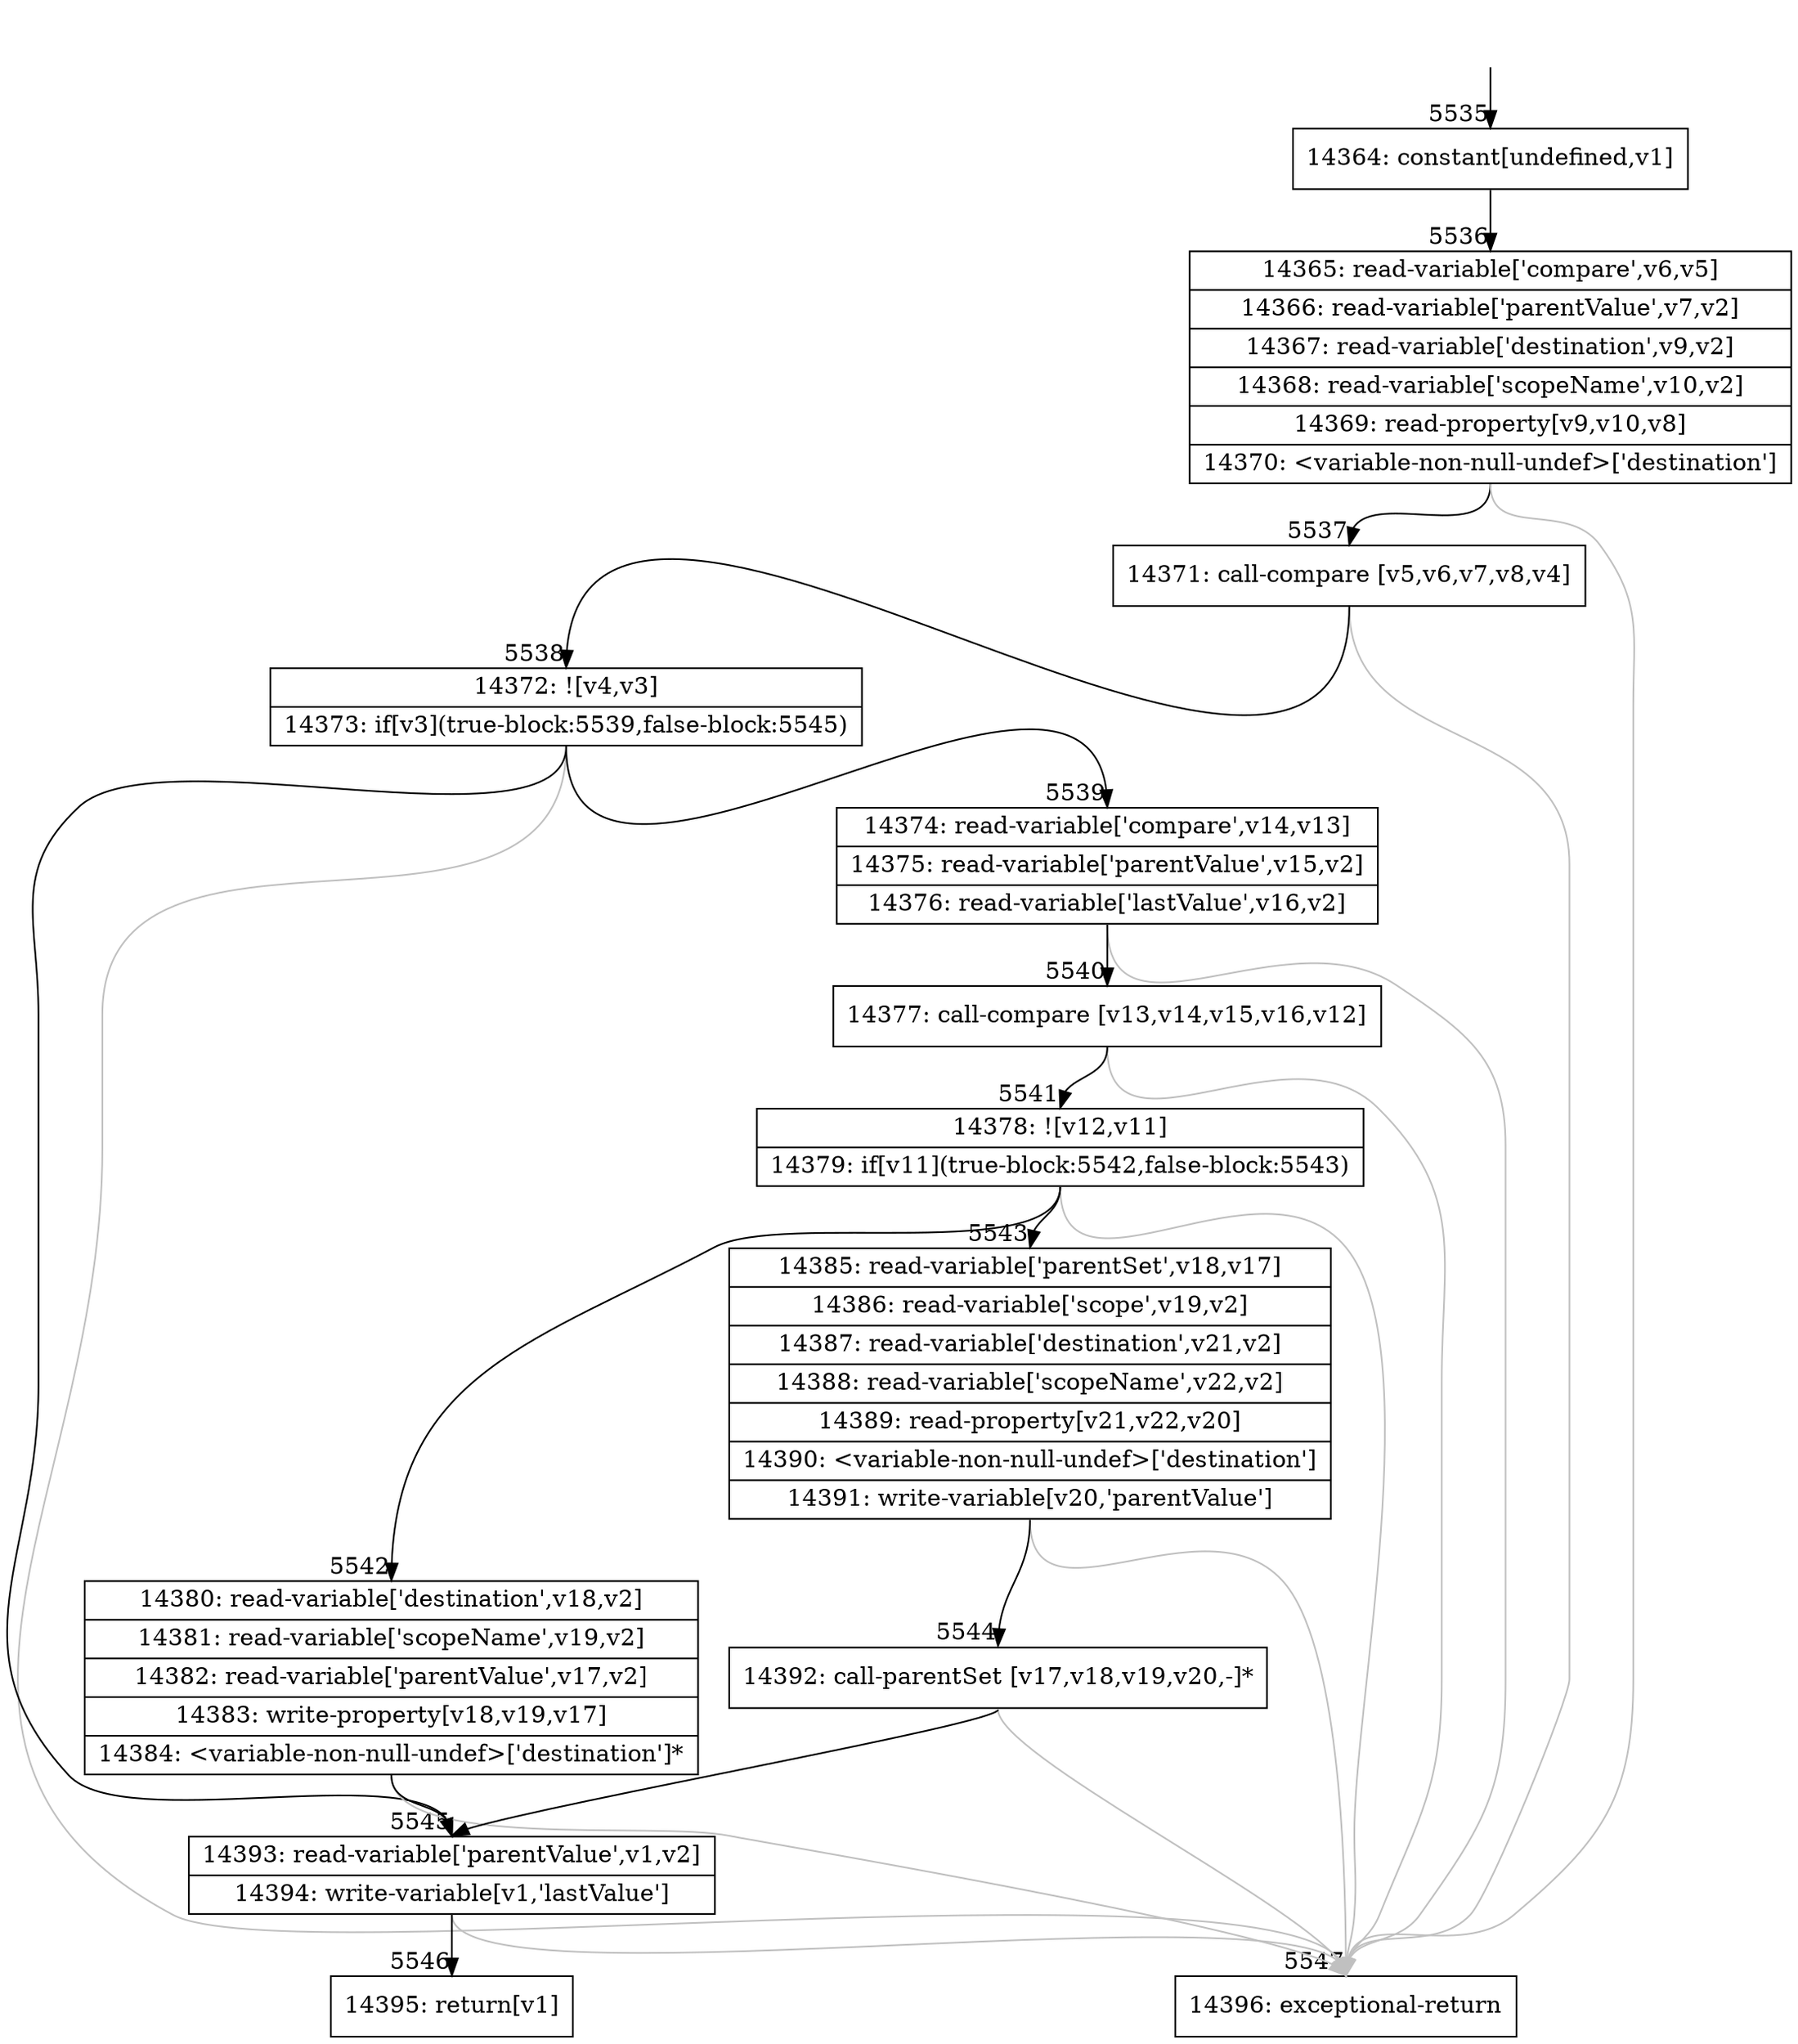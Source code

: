 digraph {
rankdir="TD"
BB_entry412[shape=none,label=""];
BB_entry412 -> BB5535 [tailport=s, headport=n, headlabel="    5535"]
BB5535 [shape=record label="{14364: constant[undefined,v1]}" ] 
BB5535 -> BB5536 [tailport=s, headport=n, headlabel="      5536"]
BB5536 [shape=record label="{14365: read-variable['compare',v6,v5]|14366: read-variable['parentValue',v7,v2]|14367: read-variable['destination',v9,v2]|14368: read-variable['scopeName',v10,v2]|14369: read-property[v9,v10,v8]|14370: \<variable-non-null-undef\>['destination']}" ] 
BB5536 -> BB5537 [tailport=s, headport=n, headlabel="      5537"]
BB5536 -> BB5547 [tailport=s, headport=n, color=gray, headlabel="      5547"]
BB5537 [shape=record label="{14371: call-compare [v5,v6,v7,v8,v4]}" ] 
BB5537 -> BB5538 [tailport=s, headport=n, headlabel="      5538"]
BB5537 -> BB5547 [tailport=s, headport=n, color=gray]
BB5538 [shape=record label="{14372: ![v4,v3]|14373: if[v3](true-block:5539,false-block:5545)}" ] 
BB5538 -> BB5539 [tailport=s, headport=n, headlabel="      5539"]
BB5538 -> BB5545 [tailport=s, headport=n, headlabel="      5545"]
BB5538 -> BB5547 [tailport=s, headport=n, color=gray]
BB5539 [shape=record label="{14374: read-variable['compare',v14,v13]|14375: read-variable['parentValue',v15,v2]|14376: read-variable['lastValue',v16,v2]}" ] 
BB5539 -> BB5540 [tailport=s, headport=n, headlabel="      5540"]
BB5539 -> BB5547 [tailport=s, headport=n, color=gray]
BB5540 [shape=record label="{14377: call-compare [v13,v14,v15,v16,v12]}" ] 
BB5540 -> BB5541 [tailport=s, headport=n, headlabel="      5541"]
BB5540 -> BB5547 [tailport=s, headport=n, color=gray]
BB5541 [shape=record label="{14378: ![v12,v11]|14379: if[v11](true-block:5542,false-block:5543)}" ] 
BB5541 -> BB5542 [tailport=s, headport=n, headlabel="      5542"]
BB5541 -> BB5543 [tailport=s, headport=n, headlabel="      5543"]
BB5541 -> BB5547 [tailport=s, headport=n, color=gray]
BB5542 [shape=record label="{14380: read-variable['destination',v18,v2]|14381: read-variable['scopeName',v19,v2]|14382: read-variable['parentValue',v17,v2]|14383: write-property[v18,v19,v17]|14384: \<variable-non-null-undef\>['destination']*}" ] 
BB5542 -> BB5545 [tailport=s, headport=n]
BB5542 -> BB5547 [tailport=s, headport=n, color=gray]
BB5543 [shape=record label="{14385: read-variable['parentSet',v18,v17]|14386: read-variable['scope',v19,v2]|14387: read-variable['destination',v21,v2]|14388: read-variable['scopeName',v22,v2]|14389: read-property[v21,v22,v20]|14390: \<variable-non-null-undef\>['destination']|14391: write-variable[v20,'parentValue']}" ] 
BB5543 -> BB5544 [tailport=s, headport=n, headlabel="      5544"]
BB5543 -> BB5547 [tailport=s, headport=n, color=gray]
BB5544 [shape=record label="{14392: call-parentSet [v17,v18,v19,v20,-]*}" ] 
BB5544 -> BB5545 [tailport=s, headport=n]
BB5544 -> BB5547 [tailport=s, headport=n, color=gray]
BB5545 [shape=record label="{14393: read-variable['parentValue',v1,v2]|14394: write-variable[v1,'lastValue']}" ] 
BB5545 -> BB5546 [tailport=s, headport=n, headlabel="      5546"]
BB5545 -> BB5547 [tailport=s, headport=n, color=gray]
BB5546 [shape=record label="{14395: return[v1]}" ] 
BB5547 [shape=record label="{14396: exceptional-return}" ] 
//#$~ 8725
}
